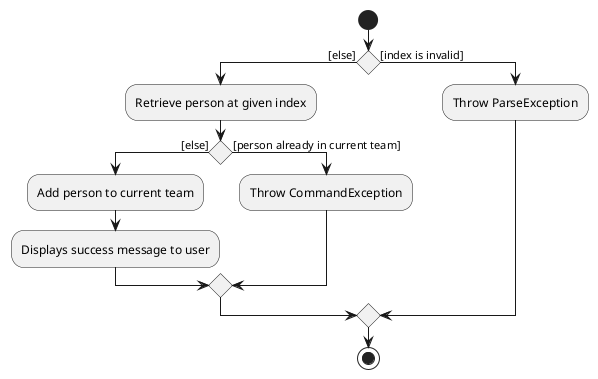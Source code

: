 @startuml
start
if () then ([else])
    :Retrieve person at given index;
    if () then ([else])
        :Add person to current team;
        :Displays success message to user;
    else ([person already in current team])
        :Throw CommandException;
    endif
else ([index is invalid])
    :Throw ParseException;
endif
stop
@enduml
